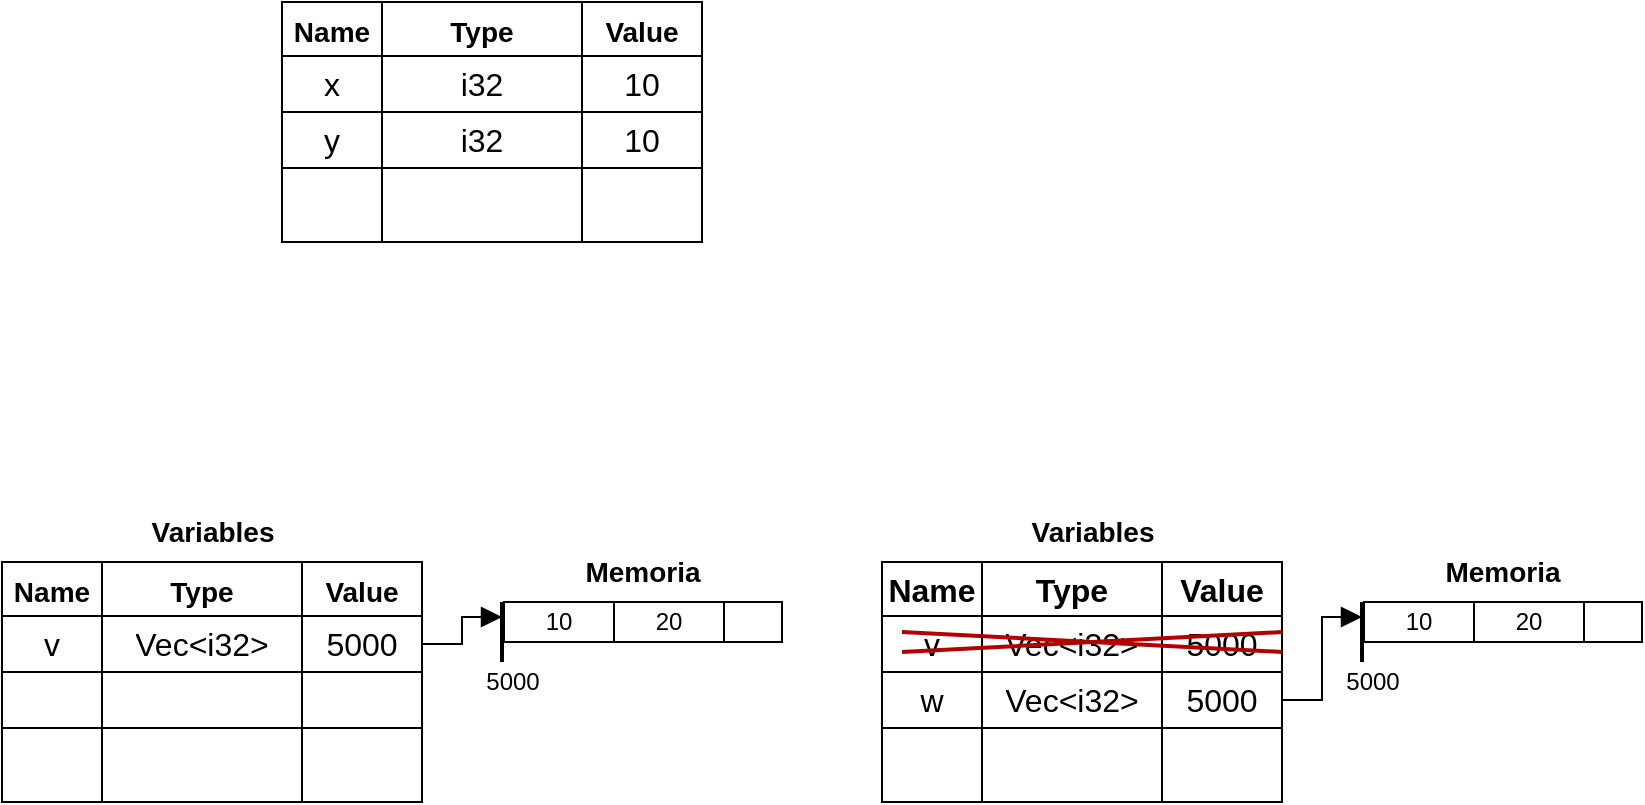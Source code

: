 <mxfile version="24.2.5" type="device">
  <diagram name="Página-1" id="uE-JWGU7179RPjOwPv47">
    <mxGraphModel dx="1434" dy="843" grid="1" gridSize="10" guides="1" tooltips="1" connect="1" arrows="1" fold="1" page="1" pageScale="1" pageWidth="827" pageHeight="1169" math="0" shadow="0">
      <root>
        <mxCell id="0" />
        <mxCell id="1" parent="0" />
        <mxCell id="l7Gf1FvB-EJzuhSiAFc8-13" value="" style="shape=table;startSize=0;container=1;collapsible=0;childLayout=tableLayout;fontSize=16;" parent="1" vertex="1">
          <mxGeometry x="100" y="420" width="210" height="120" as="geometry" />
        </mxCell>
        <mxCell id="l7Gf1FvB-EJzuhSiAFc8-14" value="" style="shape=tableRow;horizontal=0;startSize=0;swimlaneHead=0;swimlaneBody=0;strokeColor=inherit;top=0;left=0;bottom=0;right=0;collapsible=0;dropTarget=0;fillColor=none;points=[[0,0.5],[1,0.5]];portConstraint=eastwest;fontSize=16;" parent="l7Gf1FvB-EJzuhSiAFc8-13" vertex="1">
          <mxGeometry width="210" height="27" as="geometry" />
        </mxCell>
        <mxCell id="l7Gf1FvB-EJzuhSiAFc8-15" value="&lt;b&gt;&lt;font style=&quot;font-size: 14px;&quot;&gt;Name&lt;/font&gt;&lt;/b&gt;" style="shape=partialRectangle;html=1;whiteSpace=wrap;connectable=0;strokeColor=inherit;overflow=hidden;fillColor=none;top=0;left=0;bottom=0;right=0;pointerEvents=1;fontSize=16;" parent="l7Gf1FvB-EJzuhSiAFc8-14" vertex="1">
          <mxGeometry width="50" height="27" as="geometry">
            <mxRectangle width="50" height="27" as="alternateBounds" />
          </mxGeometry>
        </mxCell>
        <mxCell id="l7Gf1FvB-EJzuhSiAFc8-16" value="&lt;b&gt;&lt;font style=&quot;font-size: 14px;&quot;&gt;Type&lt;/font&gt;&lt;/b&gt;" style="shape=partialRectangle;html=1;whiteSpace=wrap;connectable=0;strokeColor=inherit;overflow=hidden;fillColor=none;top=0;left=0;bottom=0;right=0;pointerEvents=1;fontSize=16;" parent="l7Gf1FvB-EJzuhSiAFc8-14" vertex="1">
          <mxGeometry x="50" width="100" height="27" as="geometry">
            <mxRectangle width="100" height="27" as="alternateBounds" />
          </mxGeometry>
        </mxCell>
        <mxCell id="l7Gf1FvB-EJzuhSiAFc8-17" value="&lt;b&gt;&lt;font style=&quot;font-size: 14px;&quot;&gt;Value&lt;/font&gt;&lt;/b&gt;" style="shape=partialRectangle;html=1;whiteSpace=wrap;connectable=0;strokeColor=inherit;overflow=hidden;fillColor=none;top=0;left=0;bottom=0;right=0;pointerEvents=1;fontSize=16;" parent="l7Gf1FvB-EJzuhSiAFc8-14" vertex="1">
          <mxGeometry x="150" width="60" height="27" as="geometry">
            <mxRectangle width="60" height="27" as="alternateBounds" />
          </mxGeometry>
        </mxCell>
        <mxCell id="l7Gf1FvB-EJzuhSiAFc8-18" value="" style="shape=tableRow;horizontal=0;startSize=0;swimlaneHead=0;swimlaneBody=0;strokeColor=inherit;top=0;left=0;bottom=0;right=0;collapsible=0;dropTarget=0;fillColor=none;points=[[0,0.5],[1,0.5]];portConstraint=eastwest;fontSize=16;" parent="l7Gf1FvB-EJzuhSiAFc8-13" vertex="1">
          <mxGeometry y="27" width="210" height="28" as="geometry" />
        </mxCell>
        <mxCell id="l7Gf1FvB-EJzuhSiAFc8-19" value="v" style="shape=partialRectangle;html=1;whiteSpace=wrap;connectable=0;strokeColor=inherit;overflow=hidden;fillColor=none;top=0;left=0;bottom=0;right=0;pointerEvents=1;fontSize=16;" parent="l7Gf1FvB-EJzuhSiAFc8-18" vertex="1">
          <mxGeometry width="50" height="28" as="geometry">
            <mxRectangle width="50" height="28" as="alternateBounds" />
          </mxGeometry>
        </mxCell>
        <mxCell id="l7Gf1FvB-EJzuhSiAFc8-20" value="Vec&amp;lt;i32&amp;gt;" style="shape=partialRectangle;html=1;whiteSpace=wrap;connectable=0;strokeColor=inherit;overflow=hidden;fillColor=none;top=0;left=0;bottom=0;right=0;pointerEvents=1;fontSize=16;" parent="l7Gf1FvB-EJzuhSiAFc8-18" vertex="1">
          <mxGeometry x="50" width="100" height="28" as="geometry">
            <mxRectangle width="100" height="28" as="alternateBounds" />
          </mxGeometry>
        </mxCell>
        <mxCell id="l7Gf1FvB-EJzuhSiAFc8-21" value="5000" style="shape=partialRectangle;html=1;whiteSpace=wrap;connectable=0;strokeColor=inherit;overflow=hidden;fillColor=none;top=0;left=0;bottom=0;right=0;pointerEvents=1;fontSize=16;" parent="l7Gf1FvB-EJzuhSiAFc8-18" vertex="1">
          <mxGeometry x="150" width="60" height="28" as="geometry">
            <mxRectangle width="60" height="28" as="alternateBounds" />
          </mxGeometry>
        </mxCell>
        <mxCell id="l7Gf1FvB-EJzuhSiAFc8-22" value="" style="shape=tableRow;horizontal=0;startSize=0;swimlaneHead=0;swimlaneBody=0;strokeColor=inherit;top=0;left=0;bottom=0;right=0;collapsible=0;dropTarget=0;fillColor=none;points=[[0,0.5],[1,0.5]];portConstraint=eastwest;fontSize=16;" parent="l7Gf1FvB-EJzuhSiAFc8-13" vertex="1">
          <mxGeometry y="55" width="210" height="28" as="geometry" />
        </mxCell>
        <mxCell id="l7Gf1FvB-EJzuhSiAFc8-23" value="" style="shape=partialRectangle;html=1;whiteSpace=wrap;connectable=0;strokeColor=inherit;overflow=hidden;fillColor=none;top=0;left=0;bottom=0;right=0;pointerEvents=1;fontSize=16;" parent="l7Gf1FvB-EJzuhSiAFc8-22" vertex="1">
          <mxGeometry width="50" height="28" as="geometry">
            <mxRectangle width="50" height="28" as="alternateBounds" />
          </mxGeometry>
        </mxCell>
        <mxCell id="l7Gf1FvB-EJzuhSiAFc8-24" value="" style="shape=partialRectangle;html=1;whiteSpace=wrap;connectable=0;strokeColor=inherit;overflow=hidden;fillColor=none;top=0;left=0;bottom=0;right=0;pointerEvents=1;fontSize=16;" parent="l7Gf1FvB-EJzuhSiAFc8-22" vertex="1">
          <mxGeometry x="50" width="100" height="28" as="geometry">
            <mxRectangle width="100" height="28" as="alternateBounds" />
          </mxGeometry>
        </mxCell>
        <mxCell id="l7Gf1FvB-EJzuhSiAFc8-25" value="" style="shape=partialRectangle;html=1;whiteSpace=wrap;connectable=0;strokeColor=inherit;overflow=hidden;fillColor=none;top=0;left=0;bottom=0;right=0;pointerEvents=1;fontSize=16;" parent="l7Gf1FvB-EJzuhSiAFc8-22" vertex="1">
          <mxGeometry x="150" width="60" height="28" as="geometry">
            <mxRectangle width="60" height="28" as="alternateBounds" />
          </mxGeometry>
        </mxCell>
        <mxCell id="l7Gf1FvB-EJzuhSiAFc8-56" style="shape=tableRow;horizontal=0;startSize=0;swimlaneHead=0;swimlaneBody=0;strokeColor=inherit;top=0;left=0;bottom=0;right=0;collapsible=0;dropTarget=0;fillColor=none;points=[[0,0.5],[1,0.5]];portConstraint=eastwest;fontSize=16;" parent="l7Gf1FvB-EJzuhSiAFc8-13" vertex="1">
          <mxGeometry y="83" width="210" height="37" as="geometry" />
        </mxCell>
        <mxCell id="l7Gf1FvB-EJzuhSiAFc8-57" style="shape=partialRectangle;html=1;whiteSpace=wrap;connectable=0;strokeColor=inherit;overflow=hidden;fillColor=none;top=0;left=0;bottom=0;right=0;pointerEvents=1;fontSize=16;" parent="l7Gf1FvB-EJzuhSiAFc8-56" vertex="1">
          <mxGeometry width="50" height="37" as="geometry">
            <mxRectangle width="50" height="37" as="alternateBounds" />
          </mxGeometry>
        </mxCell>
        <mxCell id="l7Gf1FvB-EJzuhSiAFc8-58" style="shape=partialRectangle;html=1;whiteSpace=wrap;connectable=0;strokeColor=inherit;overflow=hidden;fillColor=none;top=0;left=0;bottom=0;right=0;pointerEvents=1;fontSize=16;" parent="l7Gf1FvB-EJzuhSiAFc8-56" vertex="1">
          <mxGeometry x="50" width="100" height="37" as="geometry">
            <mxRectangle width="100" height="37" as="alternateBounds" />
          </mxGeometry>
        </mxCell>
        <mxCell id="l7Gf1FvB-EJzuhSiAFc8-59" style="shape=partialRectangle;html=1;whiteSpace=wrap;connectable=0;strokeColor=inherit;overflow=hidden;fillColor=none;top=0;left=0;bottom=0;right=0;pointerEvents=1;fontSize=16;" parent="l7Gf1FvB-EJzuhSiAFc8-56" vertex="1">
          <mxGeometry x="150" width="60" height="37" as="geometry">
            <mxRectangle width="60" height="37" as="alternateBounds" />
          </mxGeometry>
        </mxCell>
        <mxCell id="l7Gf1FvB-EJzuhSiAFc8-60" value="" style="shape=table;startSize=0;container=1;collapsible=0;childLayout=tableLayout;" parent="1" vertex="1">
          <mxGeometry x="351" y="440" width="139" height="20" as="geometry" />
        </mxCell>
        <mxCell id="l7Gf1FvB-EJzuhSiAFc8-61" value="" style="shape=tableRow;horizontal=0;startSize=0;swimlaneHead=0;swimlaneBody=0;strokeColor=inherit;top=0;left=0;bottom=0;right=0;collapsible=0;dropTarget=0;fillColor=none;points=[[0,0.5],[1,0.5]];portConstraint=eastwest;" parent="l7Gf1FvB-EJzuhSiAFc8-60" vertex="1">
          <mxGeometry width="139" height="20" as="geometry" />
        </mxCell>
        <mxCell id="l7Gf1FvB-EJzuhSiAFc8-62" value="10" style="shape=partialRectangle;html=1;whiteSpace=wrap;connectable=0;strokeColor=inherit;overflow=hidden;fillColor=none;top=0;left=0;bottom=0;right=0;pointerEvents=1;" parent="l7Gf1FvB-EJzuhSiAFc8-61" vertex="1">
          <mxGeometry width="55" height="20" as="geometry">
            <mxRectangle width="55" height="20" as="alternateBounds" />
          </mxGeometry>
        </mxCell>
        <mxCell id="l7Gf1FvB-EJzuhSiAFc8-63" value="20" style="shape=partialRectangle;html=1;whiteSpace=wrap;connectable=0;strokeColor=inherit;overflow=hidden;fillColor=none;top=0;left=0;bottom=0;right=0;pointerEvents=1;" parent="l7Gf1FvB-EJzuhSiAFc8-61" vertex="1">
          <mxGeometry x="55" width="55" height="20" as="geometry">
            <mxRectangle width="55" height="20" as="alternateBounds" />
          </mxGeometry>
        </mxCell>
        <mxCell id="l7Gf1FvB-EJzuhSiAFc8-64" value="" style="shape=partialRectangle;html=1;whiteSpace=wrap;connectable=0;strokeColor=inherit;overflow=hidden;fillColor=none;top=0;left=0;bottom=0;right=0;pointerEvents=1;" parent="l7Gf1FvB-EJzuhSiAFc8-61" vertex="1">
          <mxGeometry x="110" width="29" height="20" as="geometry">
            <mxRectangle width="29" height="20" as="alternateBounds" />
          </mxGeometry>
        </mxCell>
        <mxCell id="l7Gf1FvB-EJzuhSiAFc8-66" value="5000" style="text;html=1;align=center;verticalAlign=middle;resizable=0;points=[];autosize=1;strokeColor=none;fillColor=none;" parent="1" vertex="1">
          <mxGeometry x="330" y="465" width="50" height="30" as="geometry" />
        </mxCell>
        <mxCell id="l7Gf1FvB-EJzuhSiAFc8-67" value="" style="line;strokeWidth=2;direction=south;html=1;" parent="1" vertex="1">
          <mxGeometry x="345" y="440" width="10" height="30" as="geometry" />
        </mxCell>
        <mxCell id="l7Gf1FvB-EJzuhSiAFc8-68" style="edgeStyle=orthogonalEdgeStyle;rounded=0;orthogonalLoop=1;jettySize=auto;html=1;entryX=0.25;entryY=0.5;entryDx=0;entryDy=0;entryPerimeter=0;endSize=8;endArrow=block;endFill=1;" parent="1" source="l7Gf1FvB-EJzuhSiAFc8-18" target="l7Gf1FvB-EJzuhSiAFc8-67" edge="1">
          <mxGeometry relative="1" as="geometry" />
        </mxCell>
        <mxCell id="l7Gf1FvB-EJzuhSiAFc8-69" value="" style="shape=table;startSize=0;container=1;collapsible=0;childLayout=tableLayout;fontSize=16;" parent="1" vertex="1">
          <mxGeometry x="540" y="420" width="200" height="120" as="geometry" />
        </mxCell>
        <mxCell id="l7Gf1FvB-EJzuhSiAFc8-70" value="" style="shape=tableRow;horizontal=0;startSize=0;swimlaneHead=0;swimlaneBody=0;strokeColor=inherit;top=0;left=0;bottom=0;right=0;collapsible=0;dropTarget=0;fillColor=none;points=[[0,0.5],[1,0.5]];portConstraint=eastwest;fontSize=16;" parent="l7Gf1FvB-EJzuhSiAFc8-69" vertex="1">
          <mxGeometry width="200" height="27" as="geometry" />
        </mxCell>
        <mxCell id="l7Gf1FvB-EJzuhSiAFc8-71" value="&lt;b&gt;Name&lt;/b&gt;" style="shape=partialRectangle;html=1;whiteSpace=wrap;connectable=0;strokeColor=inherit;overflow=hidden;fillColor=none;top=0;left=0;bottom=0;right=0;pointerEvents=1;fontSize=16;" parent="l7Gf1FvB-EJzuhSiAFc8-70" vertex="1">
          <mxGeometry width="50" height="27" as="geometry">
            <mxRectangle width="50" height="27" as="alternateBounds" />
          </mxGeometry>
        </mxCell>
        <mxCell id="l7Gf1FvB-EJzuhSiAFc8-72" value="&lt;b&gt;Type&lt;/b&gt;" style="shape=partialRectangle;html=1;whiteSpace=wrap;connectable=0;strokeColor=inherit;overflow=hidden;fillColor=none;top=0;left=0;bottom=0;right=0;pointerEvents=1;fontSize=16;" parent="l7Gf1FvB-EJzuhSiAFc8-70" vertex="1">
          <mxGeometry x="50" width="90" height="27" as="geometry">
            <mxRectangle width="90" height="27" as="alternateBounds" />
          </mxGeometry>
        </mxCell>
        <mxCell id="l7Gf1FvB-EJzuhSiAFc8-73" value="&lt;b&gt;Value&lt;/b&gt;" style="shape=partialRectangle;html=1;whiteSpace=wrap;connectable=0;strokeColor=inherit;overflow=hidden;fillColor=none;top=0;left=0;bottom=0;right=0;pointerEvents=1;fontSize=16;" parent="l7Gf1FvB-EJzuhSiAFc8-70" vertex="1">
          <mxGeometry x="140" width="60" height="27" as="geometry">
            <mxRectangle width="60" height="27" as="alternateBounds" />
          </mxGeometry>
        </mxCell>
        <mxCell id="l7Gf1FvB-EJzuhSiAFc8-74" value="" style="shape=tableRow;horizontal=0;startSize=0;swimlaneHead=0;swimlaneBody=0;strokeColor=inherit;top=0;left=0;bottom=0;right=0;collapsible=0;dropTarget=0;fillColor=none;points=[[0,0.5],[1,0.5]];portConstraint=eastwest;fontSize=16;" parent="l7Gf1FvB-EJzuhSiAFc8-69" vertex="1">
          <mxGeometry y="27" width="200" height="28" as="geometry" />
        </mxCell>
        <mxCell id="l7Gf1FvB-EJzuhSiAFc8-75" value="v" style="shape=partialRectangle;html=1;whiteSpace=wrap;connectable=0;strokeColor=inherit;overflow=hidden;fillColor=none;top=0;left=0;bottom=0;right=0;pointerEvents=1;fontSize=16;" parent="l7Gf1FvB-EJzuhSiAFc8-74" vertex="1">
          <mxGeometry width="50" height="28" as="geometry">
            <mxRectangle width="50" height="28" as="alternateBounds" />
          </mxGeometry>
        </mxCell>
        <mxCell id="l7Gf1FvB-EJzuhSiAFc8-76" value="Vec&amp;lt;i32&amp;gt;" style="shape=partialRectangle;html=1;whiteSpace=wrap;connectable=0;strokeColor=inherit;overflow=hidden;fillColor=none;top=0;left=0;bottom=0;right=0;pointerEvents=1;fontSize=16;" parent="l7Gf1FvB-EJzuhSiAFc8-74" vertex="1">
          <mxGeometry x="50" width="90" height="28" as="geometry">
            <mxRectangle width="90" height="28" as="alternateBounds" />
          </mxGeometry>
        </mxCell>
        <mxCell id="l7Gf1FvB-EJzuhSiAFc8-77" value="5000" style="shape=partialRectangle;html=1;whiteSpace=wrap;connectable=0;strokeColor=inherit;overflow=hidden;fillColor=none;top=0;left=0;bottom=0;right=0;pointerEvents=1;fontSize=16;" parent="l7Gf1FvB-EJzuhSiAFc8-74" vertex="1">
          <mxGeometry x="140" width="60" height="28" as="geometry">
            <mxRectangle width="60" height="28" as="alternateBounds" />
          </mxGeometry>
        </mxCell>
        <mxCell id="l7Gf1FvB-EJzuhSiAFc8-78" value="" style="shape=tableRow;horizontal=0;startSize=0;swimlaneHead=0;swimlaneBody=0;strokeColor=inherit;top=0;left=0;bottom=0;right=0;collapsible=0;dropTarget=0;fillColor=none;points=[[0,0.5],[1,0.5]];portConstraint=eastwest;fontSize=16;" parent="l7Gf1FvB-EJzuhSiAFc8-69" vertex="1">
          <mxGeometry y="55" width="200" height="28" as="geometry" />
        </mxCell>
        <mxCell id="l7Gf1FvB-EJzuhSiAFc8-79" value="w" style="shape=partialRectangle;html=1;whiteSpace=wrap;connectable=0;strokeColor=inherit;overflow=hidden;fillColor=none;top=0;left=0;bottom=0;right=0;pointerEvents=1;fontSize=16;" parent="l7Gf1FvB-EJzuhSiAFc8-78" vertex="1">
          <mxGeometry width="50" height="28" as="geometry">
            <mxRectangle width="50" height="28" as="alternateBounds" />
          </mxGeometry>
        </mxCell>
        <mxCell id="l7Gf1FvB-EJzuhSiAFc8-80" value="Vec&amp;lt;i32&amp;gt;" style="shape=partialRectangle;html=1;whiteSpace=wrap;connectable=0;strokeColor=inherit;overflow=hidden;fillColor=none;top=0;left=0;bottom=0;right=0;pointerEvents=1;fontSize=16;" parent="l7Gf1FvB-EJzuhSiAFc8-78" vertex="1">
          <mxGeometry x="50" width="90" height="28" as="geometry">
            <mxRectangle width="90" height="28" as="alternateBounds" />
          </mxGeometry>
        </mxCell>
        <mxCell id="l7Gf1FvB-EJzuhSiAFc8-81" value="5000" style="shape=partialRectangle;html=1;whiteSpace=wrap;connectable=0;strokeColor=inherit;overflow=hidden;fillColor=none;top=0;left=0;bottom=0;right=0;pointerEvents=1;fontSize=16;" parent="l7Gf1FvB-EJzuhSiAFc8-78" vertex="1">
          <mxGeometry x="140" width="60" height="28" as="geometry">
            <mxRectangle width="60" height="28" as="alternateBounds" />
          </mxGeometry>
        </mxCell>
        <mxCell id="l7Gf1FvB-EJzuhSiAFc8-82" style="shape=tableRow;horizontal=0;startSize=0;swimlaneHead=0;swimlaneBody=0;strokeColor=inherit;top=0;left=0;bottom=0;right=0;collapsible=0;dropTarget=0;fillColor=none;points=[[0,0.5],[1,0.5]];portConstraint=eastwest;fontSize=16;" parent="l7Gf1FvB-EJzuhSiAFc8-69" vertex="1">
          <mxGeometry y="83" width="200" height="37" as="geometry" />
        </mxCell>
        <mxCell id="l7Gf1FvB-EJzuhSiAFc8-83" style="shape=partialRectangle;html=1;whiteSpace=wrap;connectable=0;strokeColor=inherit;overflow=hidden;fillColor=none;top=0;left=0;bottom=0;right=0;pointerEvents=1;fontSize=16;" parent="l7Gf1FvB-EJzuhSiAFc8-82" vertex="1">
          <mxGeometry width="50" height="37" as="geometry">
            <mxRectangle width="50" height="37" as="alternateBounds" />
          </mxGeometry>
        </mxCell>
        <mxCell id="l7Gf1FvB-EJzuhSiAFc8-84" style="shape=partialRectangle;html=1;whiteSpace=wrap;connectable=0;strokeColor=inherit;overflow=hidden;fillColor=none;top=0;left=0;bottom=0;right=0;pointerEvents=1;fontSize=16;" parent="l7Gf1FvB-EJzuhSiAFc8-82" vertex="1">
          <mxGeometry x="50" width="90" height="37" as="geometry">
            <mxRectangle width="90" height="37" as="alternateBounds" />
          </mxGeometry>
        </mxCell>
        <mxCell id="l7Gf1FvB-EJzuhSiAFc8-85" style="shape=partialRectangle;html=1;whiteSpace=wrap;connectable=0;strokeColor=inherit;overflow=hidden;fillColor=none;top=0;left=0;bottom=0;right=0;pointerEvents=1;fontSize=16;" parent="l7Gf1FvB-EJzuhSiAFc8-82" vertex="1">
          <mxGeometry x="140" width="60" height="37" as="geometry">
            <mxRectangle width="60" height="37" as="alternateBounds" />
          </mxGeometry>
        </mxCell>
        <mxCell id="l7Gf1FvB-EJzuhSiAFc8-86" value="" style="shape=table;startSize=0;container=1;collapsible=0;childLayout=tableLayout;" parent="1" vertex="1">
          <mxGeometry x="781" y="440" width="139" height="20" as="geometry" />
        </mxCell>
        <mxCell id="l7Gf1FvB-EJzuhSiAFc8-87" value="" style="shape=tableRow;horizontal=0;startSize=0;swimlaneHead=0;swimlaneBody=0;strokeColor=inherit;top=0;left=0;bottom=0;right=0;collapsible=0;dropTarget=0;fillColor=none;points=[[0,0.5],[1,0.5]];portConstraint=eastwest;" parent="l7Gf1FvB-EJzuhSiAFc8-86" vertex="1">
          <mxGeometry width="139" height="20" as="geometry" />
        </mxCell>
        <mxCell id="l7Gf1FvB-EJzuhSiAFc8-88" value="10" style="shape=partialRectangle;html=1;whiteSpace=wrap;connectable=0;strokeColor=inherit;overflow=hidden;fillColor=none;top=0;left=0;bottom=0;right=0;pointerEvents=1;" parent="l7Gf1FvB-EJzuhSiAFc8-87" vertex="1">
          <mxGeometry width="55" height="20" as="geometry">
            <mxRectangle width="55" height="20" as="alternateBounds" />
          </mxGeometry>
        </mxCell>
        <mxCell id="l7Gf1FvB-EJzuhSiAFc8-89" value="20" style="shape=partialRectangle;html=1;whiteSpace=wrap;connectable=0;strokeColor=inherit;overflow=hidden;fillColor=none;top=0;left=0;bottom=0;right=0;pointerEvents=1;" parent="l7Gf1FvB-EJzuhSiAFc8-87" vertex="1">
          <mxGeometry x="55" width="55" height="20" as="geometry">
            <mxRectangle width="55" height="20" as="alternateBounds" />
          </mxGeometry>
        </mxCell>
        <mxCell id="l7Gf1FvB-EJzuhSiAFc8-90" value="" style="shape=partialRectangle;html=1;whiteSpace=wrap;connectable=0;strokeColor=inherit;overflow=hidden;fillColor=none;top=0;left=0;bottom=0;right=0;pointerEvents=1;" parent="l7Gf1FvB-EJzuhSiAFc8-87" vertex="1">
          <mxGeometry x="110" width="29" height="20" as="geometry">
            <mxRectangle width="29" height="20" as="alternateBounds" />
          </mxGeometry>
        </mxCell>
        <mxCell id="l7Gf1FvB-EJzuhSiAFc8-92" value="5000" style="text;html=1;align=center;verticalAlign=middle;resizable=0;points=[];autosize=1;strokeColor=none;fillColor=none;" parent="1" vertex="1">
          <mxGeometry x="760" y="465" width="50" height="30" as="geometry" />
        </mxCell>
        <mxCell id="l7Gf1FvB-EJzuhSiAFc8-93" value="" style="line;strokeWidth=2;direction=south;html=1;" parent="1" vertex="1">
          <mxGeometry x="775" y="440" width="10" height="30" as="geometry" />
        </mxCell>
        <mxCell id="l7Gf1FvB-EJzuhSiAFc8-94" style="edgeStyle=orthogonalEdgeStyle;rounded=0;orthogonalLoop=1;jettySize=auto;html=1;entryX=0.25;entryY=0.5;entryDx=0;entryDy=0;entryPerimeter=0;endSize=8;endArrow=block;endFill=1;exitX=1;exitY=0.5;exitDx=0;exitDy=0;" parent="1" source="l7Gf1FvB-EJzuhSiAFc8-78" target="l7Gf1FvB-EJzuhSiAFc8-93" edge="1">
          <mxGeometry relative="1" as="geometry">
            <Array as="points">
              <mxPoint x="760" y="489" />
              <mxPoint x="760" y="448" />
            </Array>
          </mxGeometry>
        </mxCell>
        <mxCell id="l7Gf1FvB-EJzuhSiAFc8-95" value="" style="shape=umlDestroy;whiteSpace=wrap;html=1;strokeWidth=2;targetShapes=umlLifeline;fillColor=#e51400;strokeColor=#B20000;fontColor=#ffffff;" parent="1" vertex="1">
          <mxGeometry x="550" y="455" width="190" height="10" as="geometry" />
        </mxCell>
        <mxCell id="nf8u9-kW-eHL1Yj5n4eV-1" value="&lt;font style=&quot;font-size: 14px;&quot;&gt;&lt;b&gt;Variables&lt;/b&gt;&lt;/font&gt;" style="text;html=1;align=center;verticalAlign=middle;resizable=0;points=[];autosize=1;strokeColor=none;fillColor=none;" parent="1" vertex="1">
          <mxGeometry x="160" y="390" width="90" height="30" as="geometry" />
        </mxCell>
        <mxCell id="nf8u9-kW-eHL1Yj5n4eV-2" value="&lt;font style=&quot;font-size: 14px;&quot;&gt;&lt;b&gt;Memoria&lt;/b&gt;&lt;/font&gt;" style="text;html=1;align=center;verticalAlign=middle;resizable=0;points=[];autosize=1;strokeColor=none;fillColor=none;" parent="1" vertex="1">
          <mxGeometry x="380" y="410" width="80" height="30" as="geometry" />
        </mxCell>
        <mxCell id="nf8u9-kW-eHL1Yj5n4eV-3" value="&lt;font style=&quot;font-size: 14px;&quot;&gt;&lt;b&gt;Variables&lt;/b&gt;&lt;/font&gt;" style="text;html=1;align=center;verticalAlign=middle;resizable=0;points=[];autosize=1;strokeColor=none;fillColor=none;" parent="1" vertex="1">
          <mxGeometry x="600" y="390" width="90" height="30" as="geometry" />
        </mxCell>
        <mxCell id="nf8u9-kW-eHL1Yj5n4eV-4" value="&lt;font style=&quot;font-size: 14px;&quot;&gt;&lt;b&gt;Memoria&lt;/b&gt;&lt;/font&gt;" style="text;html=1;align=center;verticalAlign=middle;resizable=0;points=[];autosize=1;strokeColor=none;fillColor=none;" parent="1" vertex="1">
          <mxGeometry x="810" y="410" width="80" height="30" as="geometry" />
        </mxCell>
        <mxCell id="e1soa0jyIvBdYOIYHaZ4-1" value="" style="shape=table;startSize=0;container=1;collapsible=0;childLayout=tableLayout;fontSize=16;" vertex="1" parent="1">
          <mxGeometry x="240" y="140" width="210" height="120" as="geometry" />
        </mxCell>
        <mxCell id="e1soa0jyIvBdYOIYHaZ4-2" value="" style="shape=tableRow;horizontal=0;startSize=0;swimlaneHead=0;swimlaneBody=0;strokeColor=inherit;top=0;left=0;bottom=0;right=0;collapsible=0;dropTarget=0;fillColor=none;points=[[0,0.5],[1,0.5]];portConstraint=eastwest;fontSize=16;" vertex="1" parent="e1soa0jyIvBdYOIYHaZ4-1">
          <mxGeometry width="210" height="27" as="geometry" />
        </mxCell>
        <mxCell id="e1soa0jyIvBdYOIYHaZ4-3" value="&lt;b&gt;&lt;font style=&quot;font-size: 14px;&quot;&gt;Name&lt;/font&gt;&lt;/b&gt;" style="shape=partialRectangle;html=1;whiteSpace=wrap;connectable=0;strokeColor=inherit;overflow=hidden;fillColor=none;top=0;left=0;bottom=0;right=0;pointerEvents=1;fontSize=16;" vertex="1" parent="e1soa0jyIvBdYOIYHaZ4-2">
          <mxGeometry width="50" height="27" as="geometry">
            <mxRectangle width="50" height="27" as="alternateBounds" />
          </mxGeometry>
        </mxCell>
        <mxCell id="e1soa0jyIvBdYOIYHaZ4-4" value="&lt;b&gt;&lt;font style=&quot;font-size: 14px;&quot;&gt;Type&lt;/font&gt;&lt;/b&gt;" style="shape=partialRectangle;html=1;whiteSpace=wrap;connectable=0;strokeColor=inherit;overflow=hidden;fillColor=none;top=0;left=0;bottom=0;right=0;pointerEvents=1;fontSize=16;" vertex="1" parent="e1soa0jyIvBdYOIYHaZ4-2">
          <mxGeometry x="50" width="100" height="27" as="geometry">
            <mxRectangle width="100" height="27" as="alternateBounds" />
          </mxGeometry>
        </mxCell>
        <mxCell id="e1soa0jyIvBdYOIYHaZ4-5" value="&lt;b&gt;&lt;font style=&quot;font-size: 14px;&quot;&gt;Value&lt;/font&gt;&lt;/b&gt;" style="shape=partialRectangle;html=1;whiteSpace=wrap;connectable=0;strokeColor=inherit;overflow=hidden;fillColor=none;top=0;left=0;bottom=0;right=0;pointerEvents=1;fontSize=16;" vertex="1" parent="e1soa0jyIvBdYOIYHaZ4-2">
          <mxGeometry x="150" width="60" height="27" as="geometry">
            <mxRectangle width="60" height="27" as="alternateBounds" />
          </mxGeometry>
        </mxCell>
        <mxCell id="e1soa0jyIvBdYOIYHaZ4-6" value="" style="shape=tableRow;horizontal=0;startSize=0;swimlaneHead=0;swimlaneBody=0;strokeColor=inherit;top=0;left=0;bottom=0;right=0;collapsible=0;dropTarget=0;fillColor=none;points=[[0,0.5],[1,0.5]];portConstraint=eastwest;fontSize=16;" vertex="1" parent="e1soa0jyIvBdYOIYHaZ4-1">
          <mxGeometry y="27" width="210" height="28" as="geometry" />
        </mxCell>
        <mxCell id="e1soa0jyIvBdYOIYHaZ4-7" value="x" style="shape=partialRectangle;html=1;whiteSpace=wrap;connectable=0;strokeColor=inherit;overflow=hidden;fillColor=none;top=0;left=0;bottom=0;right=0;pointerEvents=1;fontSize=16;" vertex="1" parent="e1soa0jyIvBdYOIYHaZ4-6">
          <mxGeometry width="50" height="28" as="geometry">
            <mxRectangle width="50" height="28" as="alternateBounds" />
          </mxGeometry>
        </mxCell>
        <mxCell id="e1soa0jyIvBdYOIYHaZ4-8" value="i32" style="shape=partialRectangle;html=1;whiteSpace=wrap;connectable=0;strokeColor=inherit;overflow=hidden;fillColor=none;top=0;left=0;bottom=0;right=0;pointerEvents=1;fontSize=16;" vertex="1" parent="e1soa0jyIvBdYOIYHaZ4-6">
          <mxGeometry x="50" width="100" height="28" as="geometry">
            <mxRectangle width="100" height="28" as="alternateBounds" />
          </mxGeometry>
        </mxCell>
        <mxCell id="e1soa0jyIvBdYOIYHaZ4-9" value="10" style="shape=partialRectangle;html=1;whiteSpace=wrap;connectable=0;strokeColor=inherit;overflow=hidden;fillColor=none;top=0;left=0;bottom=0;right=0;pointerEvents=1;fontSize=16;" vertex="1" parent="e1soa0jyIvBdYOIYHaZ4-6">
          <mxGeometry x="150" width="60" height="28" as="geometry">
            <mxRectangle width="60" height="28" as="alternateBounds" />
          </mxGeometry>
        </mxCell>
        <mxCell id="e1soa0jyIvBdYOIYHaZ4-10" value="" style="shape=tableRow;horizontal=0;startSize=0;swimlaneHead=0;swimlaneBody=0;strokeColor=inherit;top=0;left=0;bottom=0;right=0;collapsible=0;dropTarget=0;fillColor=none;points=[[0,0.5],[1,0.5]];portConstraint=eastwest;fontSize=16;" vertex="1" parent="e1soa0jyIvBdYOIYHaZ4-1">
          <mxGeometry y="55" width="210" height="28" as="geometry" />
        </mxCell>
        <mxCell id="e1soa0jyIvBdYOIYHaZ4-11" value="y" style="shape=partialRectangle;html=1;whiteSpace=wrap;connectable=0;strokeColor=inherit;overflow=hidden;fillColor=none;top=0;left=0;bottom=0;right=0;pointerEvents=1;fontSize=16;" vertex="1" parent="e1soa0jyIvBdYOIYHaZ4-10">
          <mxGeometry width="50" height="28" as="geometry">
            <mxRectangle width="50" height="28" as="alternateBounds" />
          </mxGeometry>
        </mxCell>
        <mxCell id="e1soa0jyIvBdYOIYHaZ4-12" value="i32" style="shape=partialRectangle;html=1;whiteSpace=wrap;connectable=0;strokeColor=inherit;overflow=hidden;fillColor=none;top=0;left=0;bottom=0;right=0;pointerEvents=1;fontSize=16;" vertex="1" parent="e1soa0jyIvBdYOIYHaZ4-10">
          <mxGeometry x="50" width="100" height="28" as="geometry">
            <mxRectangle width="100" height="28" as="alternateBounds" />
          </mxGeometry>
        </mxCell>
        <mxCell id="e1soa0jyIvBdYOIYHaZ4-13" value="10" style="shape=partialRectangle;html=1;whiteSpace=wrap;connectable=0;strokeColor=inherit;overflow=hidden;fillColor=none;top=0;left=0;bottom=0;right=0;pointerEvents=1;fontSize=16;" vertex="1" parent="e1soa0jyIvBdYOIYHaZ4-10">
          <mxGeometry x="150" width="60" height="28" as="geometry">
            <mxRectangle width="60" height="28" as="alternateBounds" />
          </mxGeometry>
        </mxCell>
        <mxCell id="e1soa0jyIvBdYOIYHaZ4-14" style="shape=tableRow;horizontal=0;startSize=0;swimlaneHead=0;swimlaneBody=0;strokeColor=inherit;top=0;left=0;bottom=0;right=0;collapsible=0;dropTarget=0;fillColor=none;points=[[0,0.5],[1,0.5]];portConstraint=eastwest;fontSize=16;" vertex="1" parent="e1soa0jyIvBdYOIYHaZ4-1">
          <mxGeometry y="83" width="210" height="37" as="geometry" />
        </mxCell>
        <mxCell id="e1soa0jyIvBdYOIYHaZ4-15" style="shape=partialRectangle;html=1;whiteSpace=wrap;connectable=0;strokeColor=inherit;overflow=hidden;fillColor=none;top=0;left=0;bottom=0;right=0;pointerEvents=1;fontSize=16;" vertex="1" parent="e1soa0jyIvBdYOIYHaZ4-14">
          <mxGeometry width="50" height="37" as="geometry">
            <mxRectangle width="50" height="37" as="alternateBounds" />
          </mxGeometry>
        </mxCell>
        <mxCell id="e1soa0jyIvBdYOIYHaZ4-16" style="shape=partialRectangle;html=1;whiteSpace=wrap;connectable=0;strokeColor=inherit;overflow=hidden;fillColor=none;top=0;left=0;bottom=0;right=0;pointerEvents=1;fontSize=16;" vertex="1" parent="e1soa0jyIvBdYOIYHaZ4-14">
          <mxGeometry x="50" width="100" height="37" as="geometry">
            <mxRectangle width="100" height="37" as="alternateBounds" />
          </mxGeometry>
        </mxCell>
        <mxCell id="e1soa0jyIvBdYOIYHaZ4-17" style="shape=partialRectangle;html=1;whiteSpace=wrap;connectable=0;strokeColor=inherit;overflow=hidden;fillColor=none;top=0;left=0;bottom=0;right=0;pointerEvents=1;fontSize=16;" vertex="1" parent="e1soa0jyIvBdYOIYHaZ4-14">
          <mxGeometry x="150" width="60" height="37" as="geometry">
            <mxRectangle width="60" height="37" as="alternateBounds" />
          </mxGeometry>
        </mxCell>
      </root>
    </mxGraphModel>
  </diagram>
</mxfile>
